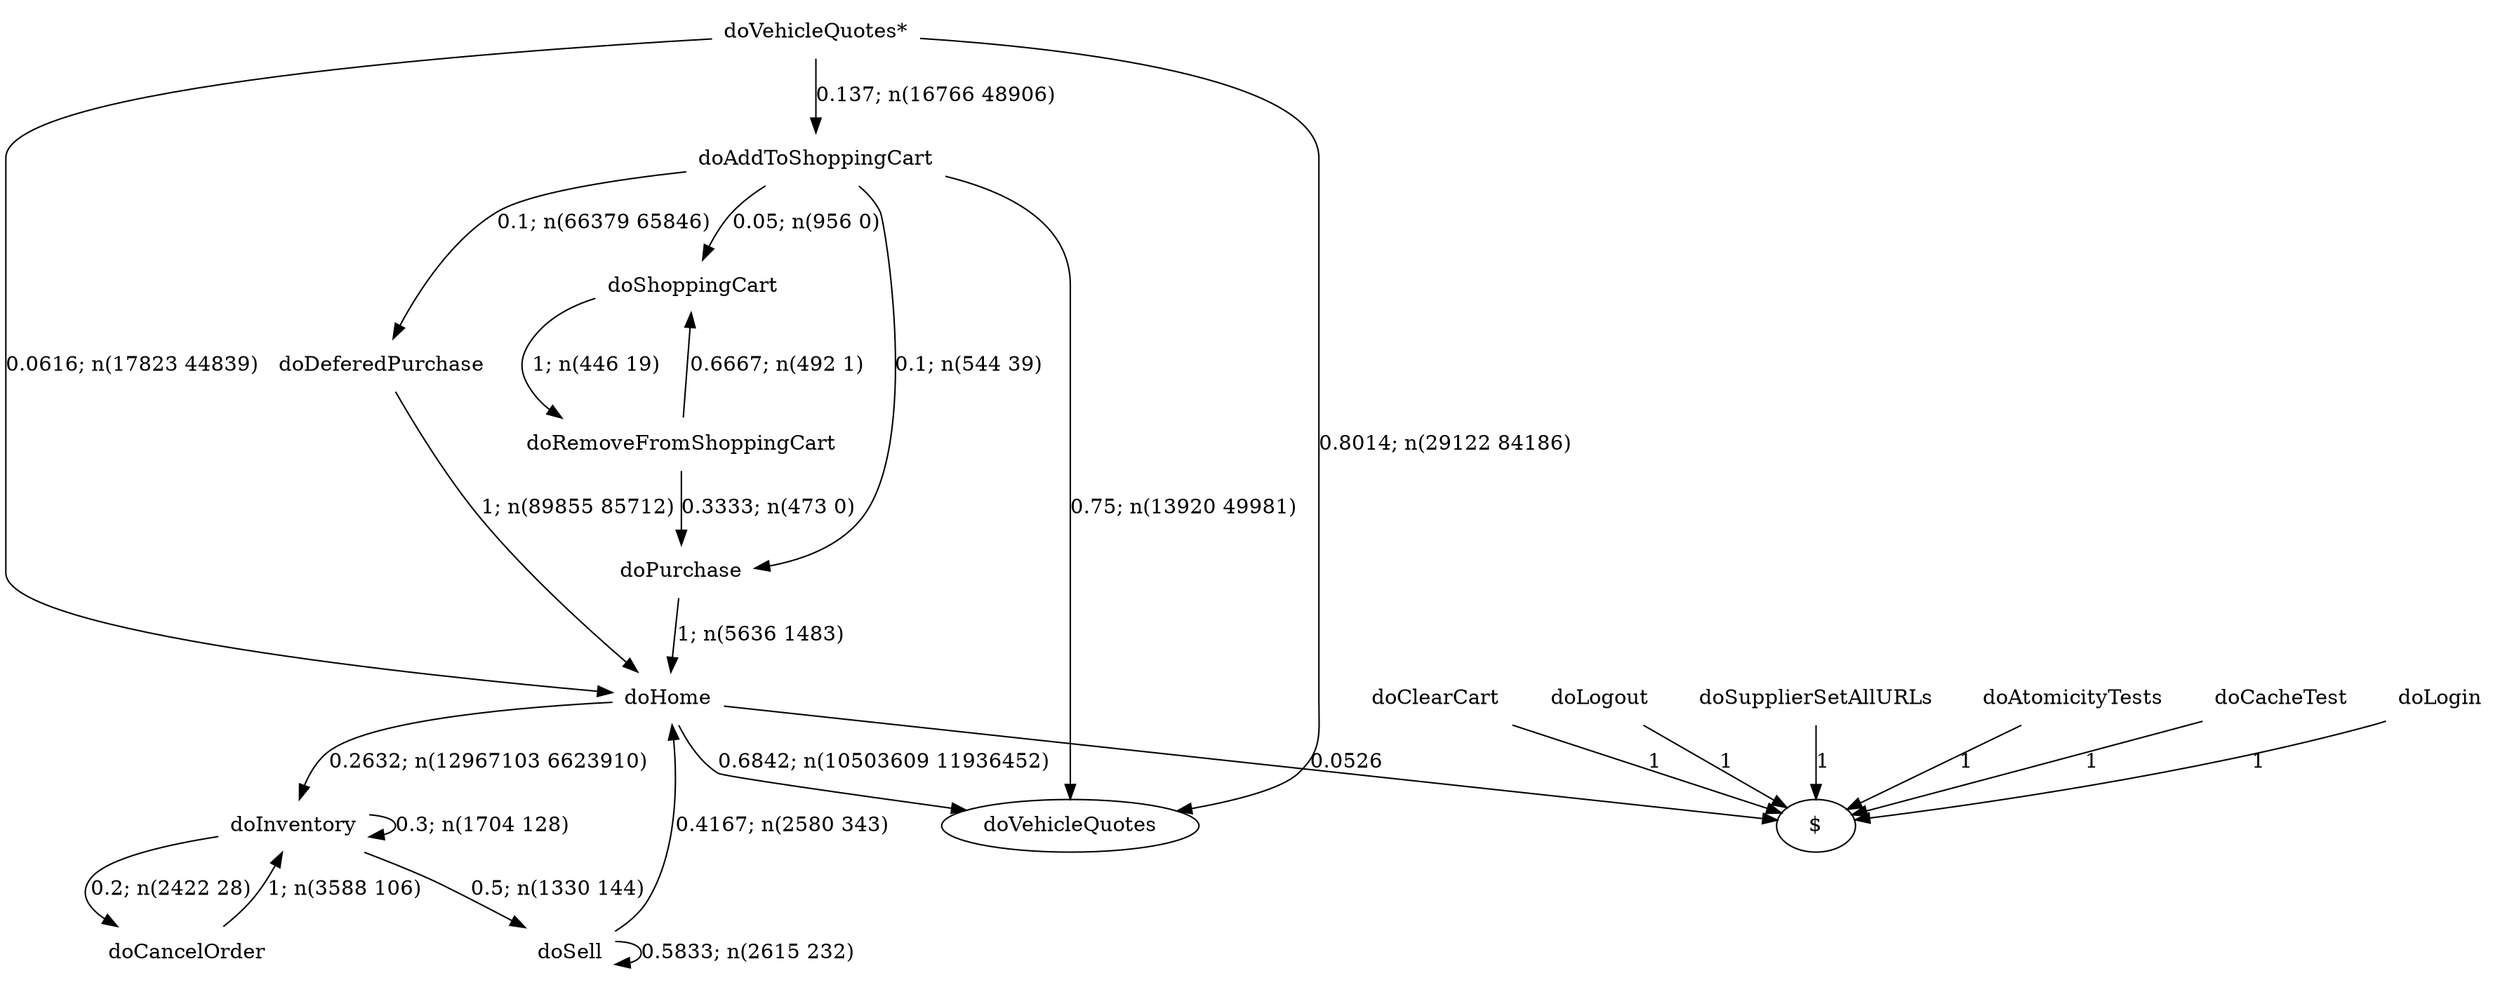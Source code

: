 digraph G {"doVehicleQuotes*" [label="doVehicleQuotes*",shape=none];"doSupplierSetAllURLs" [label="doSupplierSetAllURLs",shape=none];"doAtomicityTests" [label="doAtomicityTests",shape=none];"doCacheTest" [label="doCacheTest",shape=none];"doLogin" [label="doLogin",shape=none];"doAddToShoppingCart" [label="doAddToShoppingCart",shape=none];"doDeferedPurchase" [label="doDeferedPurchase",shape=none];"doHome" [label="doHome",shape=none];"doShoppingCart" [label="doShoppingCart",shape=none];"doClearCart" [label="doClearCart",shape=none];"doPurchase" [label="doPurchase",shape=none];"doInventory" [label="doInventory",shape=none];"doSell" [label="doSell",shape=none];"doLogout" [label="doLogout",shape=none];"doCancelOrder" [label="doCancelOrder",shape=none];"doRemoveFromShoppingCart" [label="doRemoveFromShoppingCart",shape=none];"doVehicleQuotes*"->"doVehicleQuotes" [style=solid,label="0.8014; n(29122 84186)"];"doVehicleQuotes*"->"doAddToShoppingCart" [style=solid,label="0.137; n(16766 48906)"];"doVehicleQuotes*"->"doHome" [style=solid,label="0.0616; n(17823 44839)"];"doSupplierSetAllURLs"->"$" [style=solid,label="1"];"doAtomicityTests"->"$" [style=solid,label="1"];"doCacheTest"->"$" [style=solid,label="1"];"doLogin"->"$" [style=solid,label="1"];"doAddToShoppingCart"->"doVehicleQuotes" [style=solid,label="0.75; n(13920 49981)"];"doAddToShoppingCart"->"doDeferedPurchase" [style=solid,label="0.1; n(66379 65846)"];"doAddToShoppingCart"->"doShoppingCart" [style=solid,label="0.05; n(956 0)"];"doAddToShoppingCart"->"doPurchase" [style=solid,label="0.1; n(544 39)"];"doDeferedPurchase"->"doHome" [style=solid,label="1; n(89855 85712)"];"doHome"->"doVehicleQuotes" [style=solid,label="0.6842; n(10503609 11936452)"];"doHome"->"doInventory" [style=solid,label="0.2632; n(12967103 6623910)"];"doHome"->"$" [style=solid,label="0.0526"];"doShoppingCart"->"doRemoveFromShoppingCart" [style=solid,label="1; n(446 19)"];"doClearCart"->"$" [style=solid,label="1"];"doPurchase"->"doHome" [style=solid,label="1; n(5636 1483)"];"doInventory"->"doInventory" [style=solid,label="0.3; n(1704 128)"];"doInventory"->"doSell" [style=solid,label="0.5; n(1330 144)"];"doInventory"->"doCancelOrder" [style=solid,label="0.2; n(2422 28)"];"doSell"->"doHome" [style=solid,label="0.4167; n(2580 343)"];"doSell"->"doSell" [style=solid,label="0.5833; n(2615 232)"];"doLogout"->"$" [style=solid,label="1"];"doCancelOrder"->"doInventory" [style=solid,label="1; n(3588 106)"];"doRemoveFromShoppingCart"->"doShoppingCart" [style=solid,label="0.6667; n(492 1)"];"doRemoveFromShoppingCart"->"doPurchase" [style=solid,label="0.3333; n(473 0)"];}